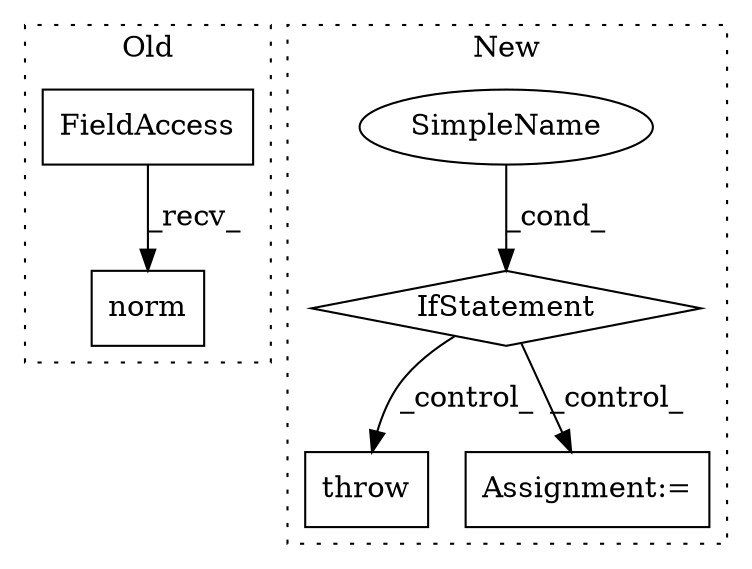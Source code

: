digraph G {
subgraph cluster0 {
1 [label="norm" a="32" s="2101,2117" l="5,1" shape="box"];
3 [label="FieldAccess" a="22" s="2088" l="12" shape="box"];
label = "Old";
style="dotted";
}
subgraph cluster1 {
2 [label="throw" a="53" s="1402" l="6" shape="box"];
4 [label="IfStatement" a="25" s="1349,1391" l="8,3" shape="diamond"];
5 [label="SimpleName" a="42" s="" l="" shape="ellipse"];
6 [label="Assignment:=" a="7" s="2312" l="1" shape="box"];
label = "New";
style="dotted";
}
3 -> 1 [label="_recv_"];
4 -> 2 [label="_control_"];
4 -> 6 [label="_control_"];
5 -> 4 [label="_cond_"];
}
